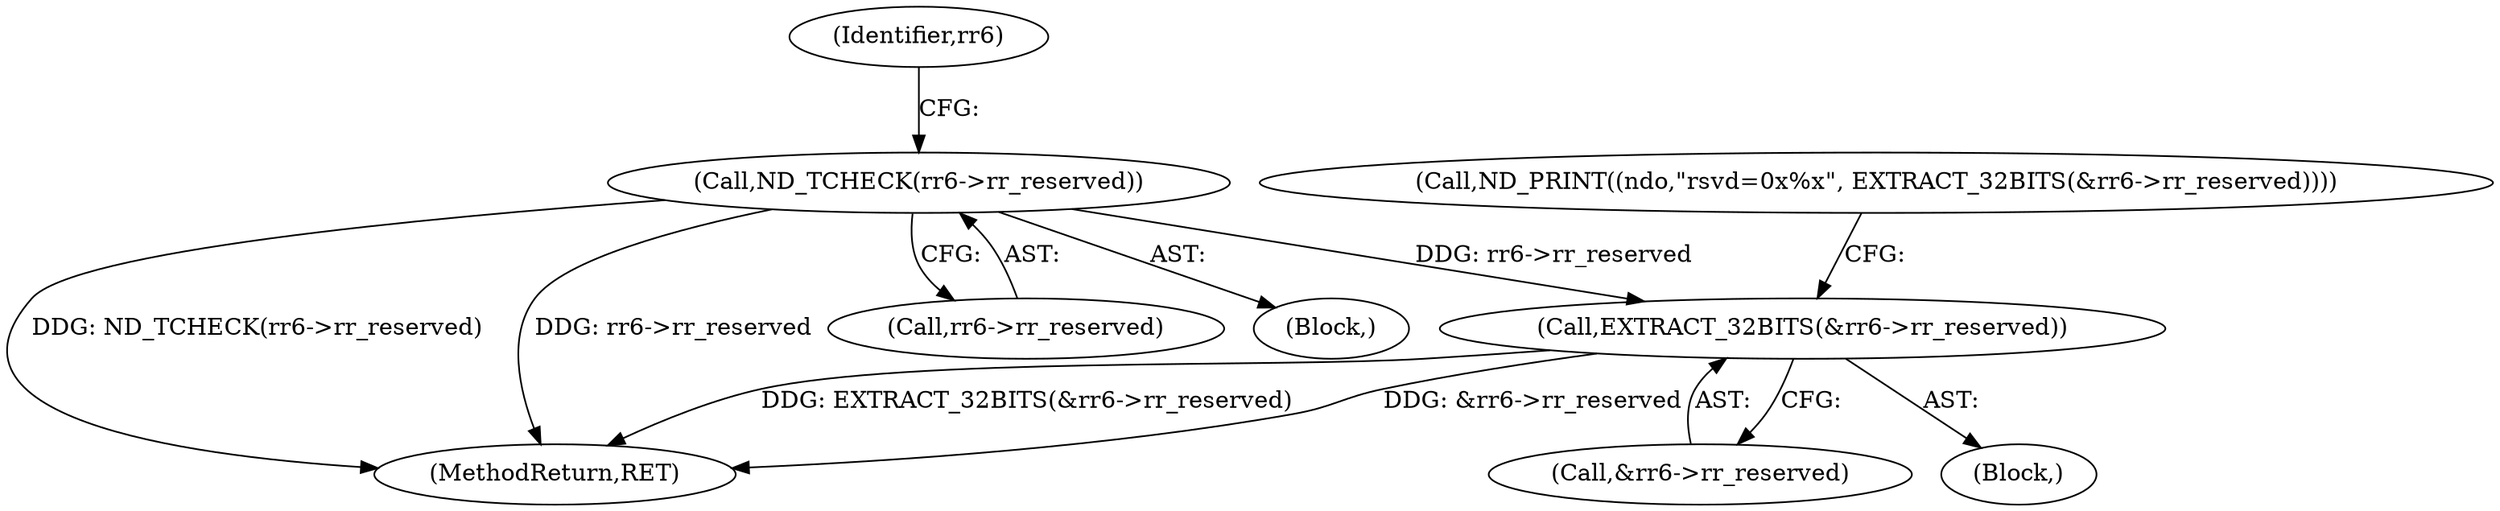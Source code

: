 digraph "0_tcpdump_d7505276842e85bfd067fa21cdb32b8a2dc3c5e4_2@pointer" {
"1000246" [label="(Call,EXTRACT_32BITS(&rr6->rr_reserved))"];
"1000134" [label="(Call,ND_TCHECK(rr6->rr_reserved))"];
"1000244" [label="(Block,)"];
"1000247" [label="(Call,&rr6->rr_reserved)"];
"1000241" [label="(Call,ND_PRINT((ndo,\"rsvd=0x%x\", EXTRACT_32BITS(&rr6->rr_reserved))))"];
"1000575" [label="(MethodReturn,RET)"];
"1000135" [label="(Call,rr6->rr_reserved)"];
"1000246" [label="(Call,EXTRACT_32BITS(&rr6->rr_reserved))"];
"1000140" [label="(Identifier,rr6)"];
"1000110" [label="(Block,)"];
"1000134" [label="(Call,ND_TCHECK(rr6->rr_reserved))"];
"1000246" -> "1000244"  [label="AST: "];
"1000246" -> "1000247"  [label="CFG: "];
"1000247" -> "1000246"  [label="AST: "];
"1000241" -> "1000246"  [label="CFG: "];
"1000246" -> "1000575"  [label="DDG: EXTRACT_32BITS(&rr6->rr_reserved)"];
"1000246" -> "1000575"  [label="DDG: &rr6->rr_reserved"];
"1000134" -> "1000246"  [label="DDG: rr6->rr_reserved"];
"1000134" -> "1000110"  [label="AST: "];
"1000134" -> "1000135"  [label="CFG: "];
"1000135" -> "1000134"  [label="AST: "];
"1000140" -> "1000134"  [label="CFG: "];
"1000134" -> "1000575"  [label="DDG: ND_TCHECK(rr6->rr_reserved)"];
"1000134" -> "1000575"  [label="DDG: rr6->rr_reserved"];
}
